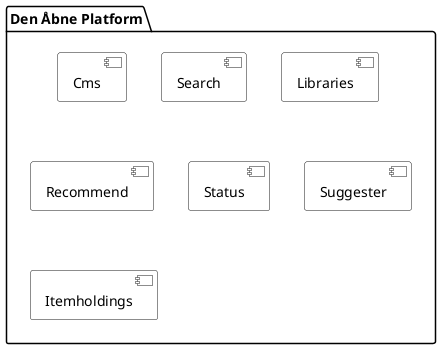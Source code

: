 @startuml
'header SayHello
'footer Page %page% of %lastpage%

skinparam component {
    backgroundColor [Biblio] LightGray
}


    package "Den Åbne Platform" {
    together {
      [Cms]
      [Search]
      [Libraries]
      [Recommend]
      [Status]
      [Suggester]
      [Itemholdings]
    }
    }
@enduml
